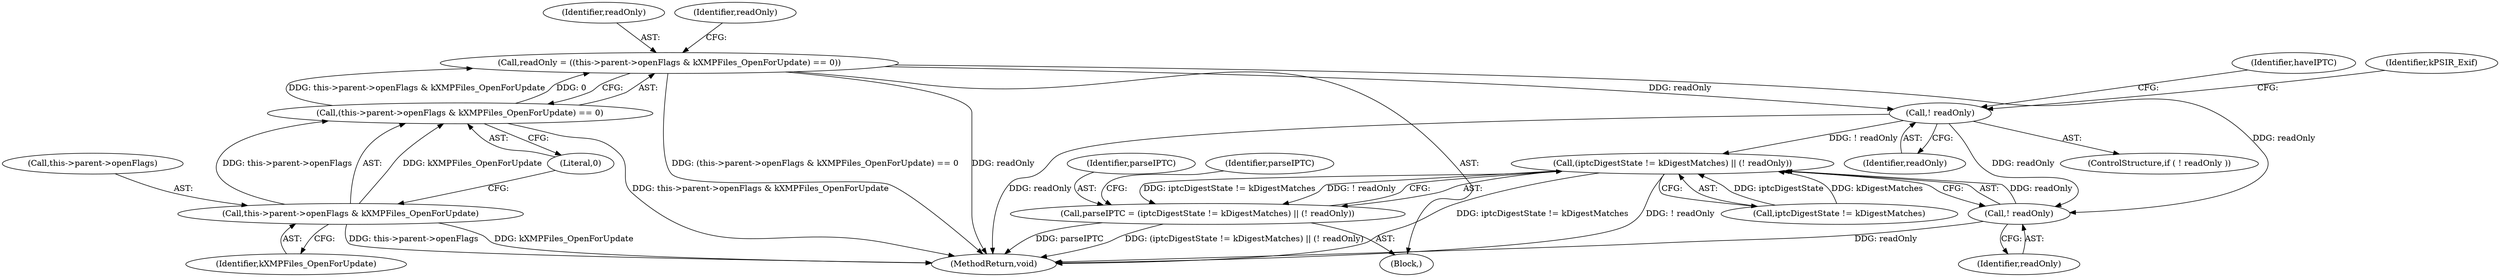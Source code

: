 digraph "0_exempi_e163667a06a9b656a047b0ec660b871f29a83c9f@API" {
"1000120" [label="(Call,readOnly = ((this->parent->openFlags & kXMPFiles_OpenForUpdate) == 0))"];
"1000122" [label="(Call,(this->parent->openFlags & kXMPFiles_OpenForUpdate) == 0)"];
"1000123" [label="(Call,this->parent->openFlags & kXMPFiles_OpenForUpdate)"];
"1000217" [label="(Call,! readOnly)"];
"1000410" [label="(Call,(iptcDigestState != kDigestMatches) || (! readOnly))"];
"1000408" [label="(Call,parseIPTC = (iptcDigestState != kDigestMatches) || (! readOnly))"];
"1000414" [label="(Call,! readOnly)"];
"1000120" [label="(Call,readOnly = ((this->parent->openFlags & kXMPFiles_OpenForUpdate) == 0))"];
"1000124" [label="(Call,this->parent->openFlags)"];
"1000121" [label="(Identifier,readOnly)"];
"1000129" [label="(Identifier,kXMPFiles_OpenForUpdate)"];
"1000414" [label="(Call,! readOnly)"];
"1000122" [label="(Call,(this->parent->openFlags & kXMPFiles_OpenForUpdate) == 0)"];
"1000224" [label="(Identifier,haveIPTC)"];
"1000440" [label="(MethodReturn,void)"];
"1000408" [label="(Call,parseIPTC = (iptcDigestState != kDigestMatches) || (! readOnly))"];
"1000415" [label="(Identifier,readOnly)"];
"1000112" [label="(Block,)"];
"1000218" [label="(Identifier,readOnly)"];
"1000410" [label="(Call,(iptcDigestState != kDigestMatches) || (! readOnly))"];
"1000216" [label="(ControlStructure,if ( ! readOnly ))"];
"1000417" [label="(Identifier,parseIPTC)"];
"1000132" [label="(Identifier,readOnly)"];
"1000123" [label="(Call,this->parent->openFlags & kXMPFiles_OpenForUpdate)"];
"1000220" [label="(Identifier,kPSIR_Exif)"];
"1000409" [label="(Identifier,parseIPTC)"];
"1000217" [label="(Call,! readOnly)"];
"1000411" [label="(Call,iptcDigestState != kDigestMatches)"];
"1000130" [label="(Literal,0)"];
"1000120" -> "1000112"  [label="AST: "];
"1000120" -> "1000122"  [label="CFG: "];
"1000121" -> "1000120"  [label="AST: "];
"1000122" -> "1000120"  [label="AST: "];
"1000132" -> "1000120"  [label="CFG: "];
"1000120" -> "1000440"  [label="DDG: readOnly"];
"1000120" -> "1000440"  [label="DDG: (this->parent->openFlags & kXMPFiles_OpenForUpdate) == 0"];
"1000122" -> "1000120"  [label="DDG: this->parent->openFlags & kXMPFiles_OpenForUpdate"];
"1000122" -> "1000120"  [label="DDG: 0"];
"1000120" -> "1000217"  [label="DDG: readOnly"];
"1000120" -> "1000414"  [label="DDG: readOnly"];
"1000122" -> "1000130"  [label="CFG: "];
"1000123" -> "1000122"  [label="AST: "];
"1000130" -> "1000122"  [label="AST: "];
"1000122" -> "1000440"  [label="DDG: this->parent->openFlags & kXMPFiles_OpenForUpdate"];
"1000123" -> "1000122"  [label="DDG: this->parent->openFlags"];
"1000123" -> "1000122"  [label="DDG: kXMPFiles_OpenForUpdate"];
"1000123" -> "1000129"  [label="CFG: "];
"1000124" -> "1000123"  [label="AST: "];
"1000129" -> "1000123"  [label="AST: "];
"1000130" -> "1000123"  [label="CFG: "];
"1000123" -> "1000440"  [label="DDG: kXMPFiles_OpenForUpdate"];
"1000123" -> "1000440"  [label="DDG: this->parent->openFlags"];
"1000217" -> "1000216"  [label="AST: "];
"1000217" -> "1000218"  [label="CFG: "];
"1000218" -> "1000217"  [label="AST: "];
"1000220" -> "1000217"  [label="CFG: "];
"1000224" -> "1000217"  [label="CFG: "];
"1000217" -> "1000440"  [label="DDG: readOnly"];
"1000217" -> "1000410"  [label="DDG: ! readOnly"];
"1000217" -> "1000414"  [label="DDG: readOnly"];
"1000410" -> "1000408"  [label="AST: "];
"1000410" -> "1000411"  [label="CFG: "];
"1000410" -> "1000414"  [label="CFG: "];
"1000411" -> "1000410"  [label="AST: "];
"1000414" -> "1000410"  [label="AST: "];
"1000408" -> "1000410"  [label="CFG: "];
"1000410" -> "1000440"  [label="DDG: iptcDigestState != kDigestMatches"];
"1000410" -> "1000440"  [label="DDG: ! readOnly"];
"1000410" -> "1000408"  [label="DDG: iptcDigestState != kDigestMatches"];
"1000410" -> "1000408"  [label="DDG: ! readOnly"];
"1000411" -> "1000410"  [label="DDG: iptcDigestState"];
"1000411" -> "1000410"  [label="DDG: kDigestMatches"];
"1000414" -> "1000410"  [label="DDG: readOnly"];
"1000408" -> "1000112"  [label="AST: "];
"1000409" -> "1000408"  [label="AST: "];
"1000417" -> "1000408"  [label="CFG: "];
"1000408" -> "1000440"  [label="DDG: parseIPTC"];
"1000408" -> "1000440"  [label="DDG: (iptcDigestState != kDigestMatches) || (! readOnly)"];
"1000414" -> "1000415"  [label="CFG: "];
"1000415" -> "1000414"  [label="AST: "];
"1000414" -> "1000440"  [label="DDG: readOnly"];
}
